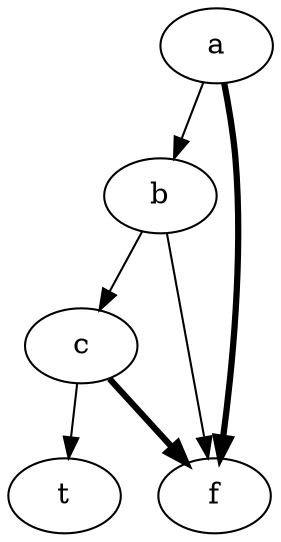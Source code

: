 digraph {
    a -> b;
    a -> f [penwidth = 3];
    b -> c;
    b -> f;
    c -> t;
    c -> f [penwidth = 3];
}
